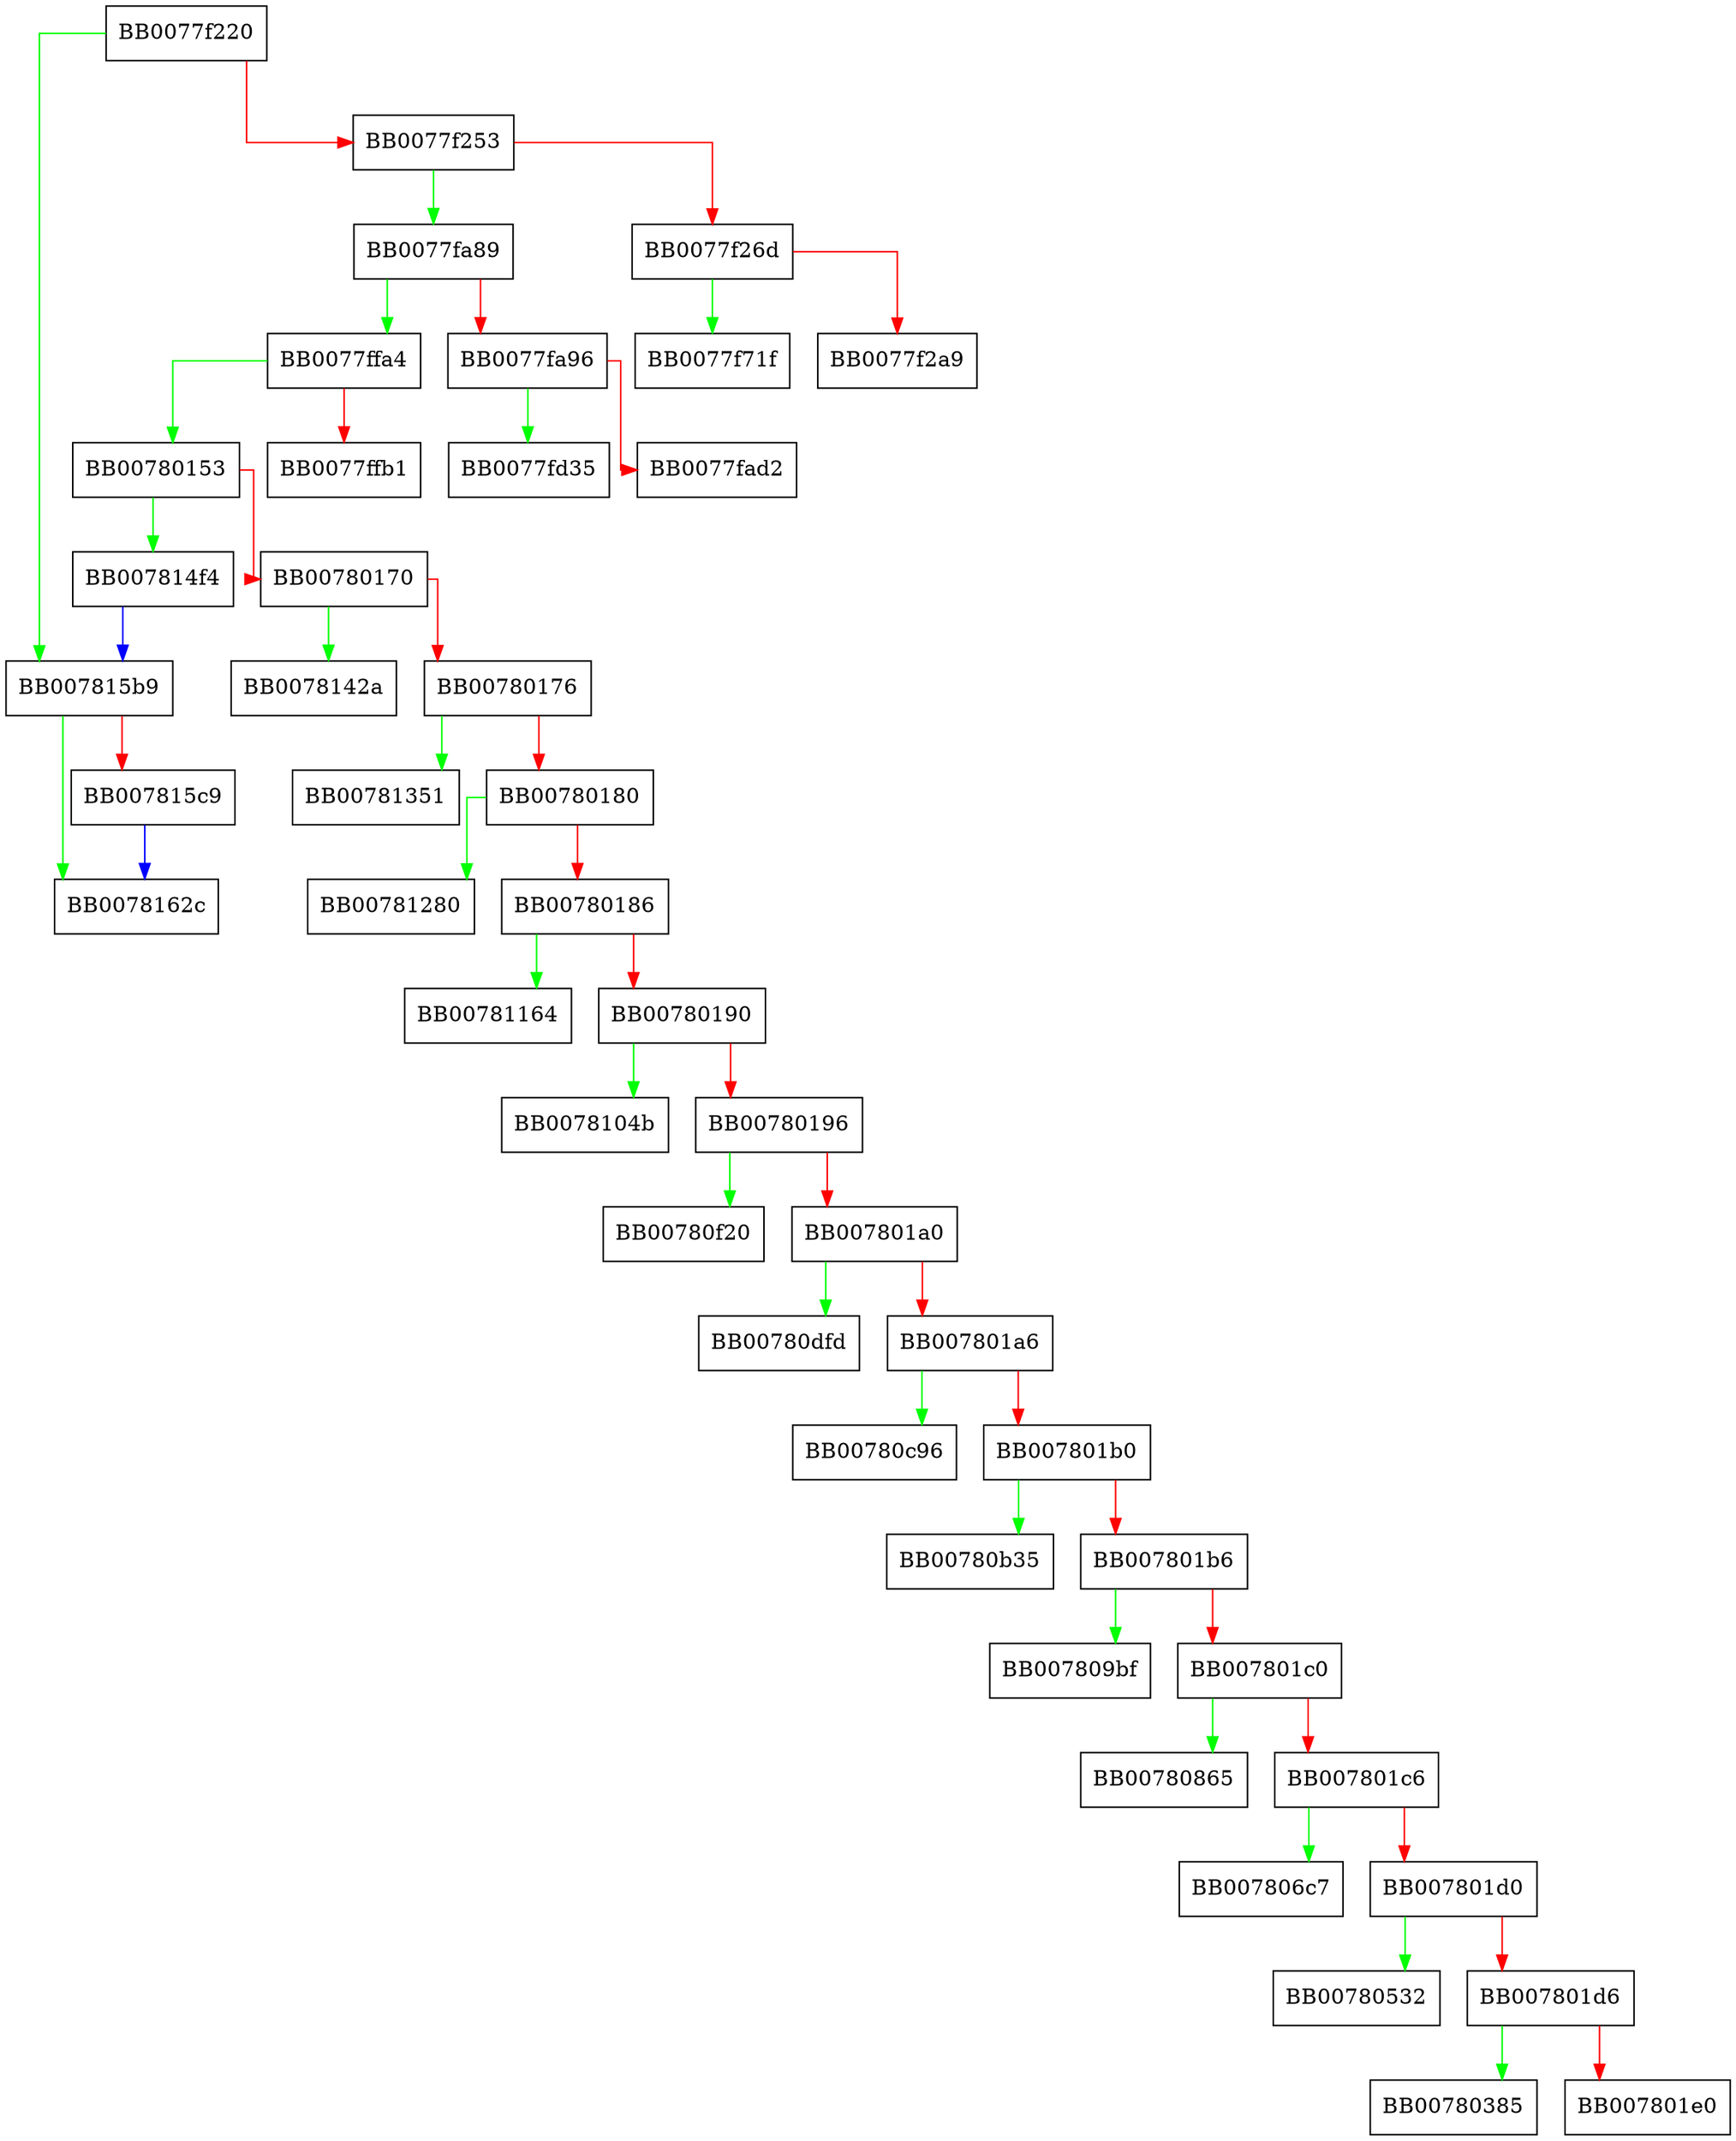 digraph ossl_aes_gcm_update_aad_avx512 {
  node [shape="box"];
  graph [splines=ortho];
  BB0077f220 -> BB007815b9 [color="green"];
  BB0077f220 -> BB0077f253 [color="red"];
  BB0077f253 -> BB0077fa89 [color="green"];
  BB0077f253 -> BB0077f26d [color="red"];
  BB0077f26d -> BB0077f71f [color="green"];
  BB0077f26d -> BB0077f2a9 [color="red"];
  BB0077fa89 -> BB0077ffa4 [color="green"];
  BB0077fa89 -> BB0077fa96 [color="red"];
  BB0077fa96 -> BB0077fd35 [color="green"];
  BB0077fa96 -> BB0077fad2 [color="red"];
  BB0077ffa4 -> BB00780153 [color="green"];
  BB0077ffa4 -> BB0077ffb1 [color="red"];
  BB00780153 -> BB007814f4 [color="green"];
  BB00780153 -> BB00780170 [color="red"];
  BB00780170 -> BB0078142a [color="green"];
  BB00780170 -> BB00780176 [color="red"];
  BB00780176 -> BB00781351 [color="green"];
  BB00780176 -> BB00780180 [color="red"];
  BB00780180 -> BB00781280 [color="green"];
  BB00780180 -> BB00780186 [color="red"];
  BB00780186 -> BB00781164 [color="green"];
  BB00780186 -> BB00780190 [color="red"];
  BB00780190 -> BB0078104b [color="green"];
  BB00780190 -> BB00780196 [color="red"];
  BB00780196 -> BB00780f20 [color="green"];
  BB00780196 -> BB007801a0 [color="red"];
  BB007801a0 -> BB00780dfd [color="green"];
  BB007801a0 -> BB007801a6 [color="red"];
  BB007801a6 -> BB00780c96 [color="green"];
  BB007801a6 -> BB007801b0 [color="red"];
  BB007801b0 -> BB00780b35 [color="green"];
  BB007801b0 -> BB007801b6 [color="red"];
  BB007801b6 -> BB007809bf [color="green"];
  BB007801b6 -> BB007801c0 [color="red"];
  BB007801c0 -> BB00780865 [color="green"];
  BB007801c0 -> BB007801c6 [color="red"];
  BB007801c6 -> BB007806c7 [color="green"];
  BB007801c6 -> BB007801d0 [color="red"];
  BB007801d0 -> BB00780532 [color="green"];
  BB007801d0 -> BB007801d6 [color="red"];
  BB007801d6 -> BB00780385 [color="green"];
  BB007801d6 -> BB007801e0 [color="red"];
  BB007814f4 -> BB007815b9 [color="blue"];
  BB007815b9 -> BB0078162c [color="green"];
  BB007815b9 -> BB007815c9 [color="red"];
  BB007815c9 -> BB0078162c [color="blue"];
}